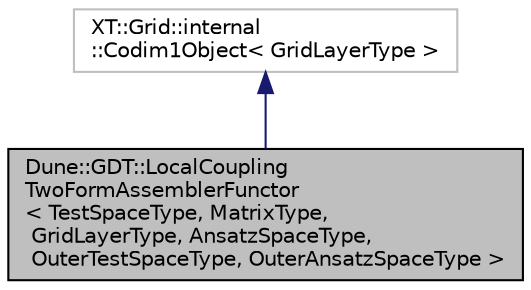 digraph "Dune::GDT::LocalCouplingTwoFormAssemblerFunctor&lt; TestSpaceType, MatrixType, GridLayerType, AnsatzSpaceType, OuterTestSpaceType, OuterAnsatzSpaceType &gt;"
{
  edge [fontname="Helvetica",fontsize="10",labelfontname="Helvetica",labelfontsize="10"];
  node [fontname="Helvetica",fontsize="10",shape=record];
  Node1 [label="Dune::GDT::LocalCoupling\lTwoFormAssemblerFunctor\l\< TestSpaceType, MatrixType,\l GridLayerType, AnsatzSpaceType,\l OuterTestSpaceType, OuterAnsatzSpaceType \>",height=0.2,width=0.4,color="black", fillcolor="grey75", style="filled", fontcolor="black"];
  Node2 -> Node1 [dir="back",color="midnightblue",fontsize="10",style="solid",fontname="Helvetica"];
  Node2 [label="XT::Grid::internal\l::Codim1Object\< GridLayerType \>",height=0.2,width=0.4,color="grey75", fillcolor="white", style="filled"];
}
